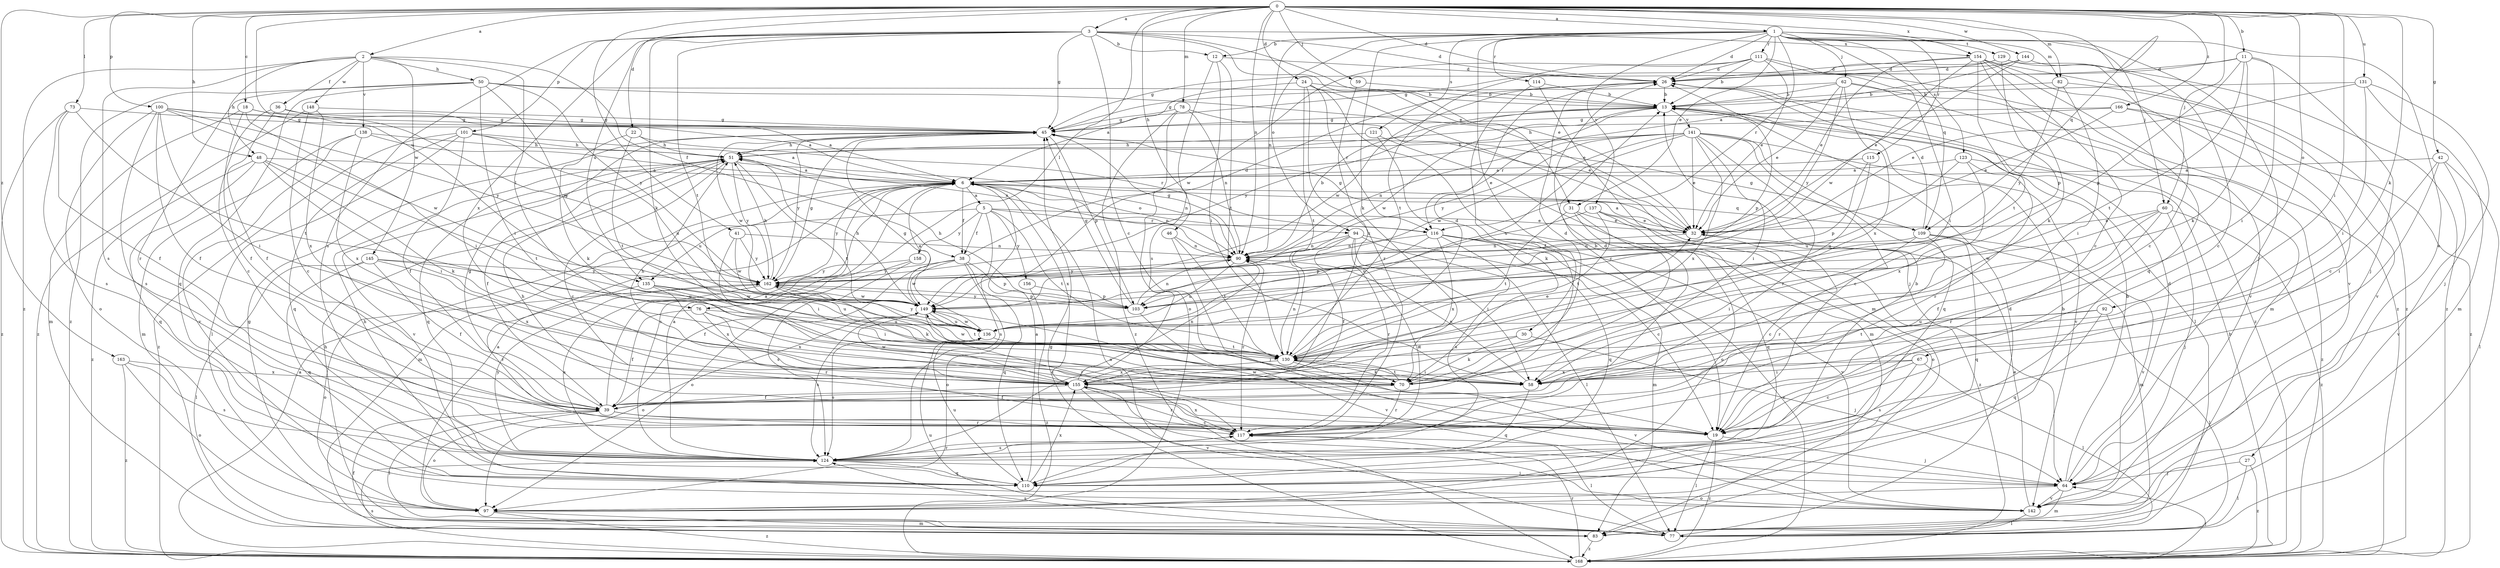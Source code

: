 strict digraph  {
0;
1;
2;
3;
5;
6;
11;
12;
13;
18;
19;
22;
24;
26;
27;
30;
31;
32;
36;
38;
39;
41;
42;
45;
46;
48;
50;
51;
58;
59;
60;
62;
64;
67;
70;
73;
76;
77;
78;
82;
83;
90;
92;
94;
97;
100;
101;
103;
109;
110;
111;
114;
115;
116;
117;
121;
123;
124;
129;
130;
131;
135;
136;
137;
138;
141;
142;
144;
145;
148;
149;
154;
155;
156;
158;
162;
163;
166;
168;
0 -> 1  [label=a];
0 -> 2  [label=a];
0 -> 3  [label=a];
0 -> 11  [label=b];
0 -> 18  [label=c];
0 -> 22  [label=d];
0 -> 24  [label=d];
0 -> 26  [label=d];
0 -> 41  [label=g];
0 -> 42  [label=g];
0 -> 46  [label=h];
0 -> 48  [label=h];
0 -> 58  [label=i];
0 -> 59  [label=j];
0 -> 60  [label=j];
0 -> 67  [label=k];
0 -> 73  [label=l];
0 -> 76  [label=l];
0 -> 78  [label=m];
0 -> 82  [label=m];
0 -> 90  [label=n];
0 -> 92  [label=o];
0 -> 100  [label=p];
0 -> 109  [label=q];
0 -> 131  [label=u];
0 -> 135  [label=u];
0 -> 144  [label=w];
0 -> 154  [label=x];
0 -> 163  [label=z];
0 -> 166  [label=z];
1 -> 12  [label=b];
1 -> 26  [label=d];
1 -> 27  [label=e];
1 -> 30  [label=e];
1 -> 31  [label=e];
1 -> 60  [label=j];
1 -> 62  [label=j];
1 -> 64  [label=j];
1 -> 70  [label=k];
1 -> 82  [label=m];
1 -> 90  [label=n];
1 -> 94  [label=o];
1 -> 109  [label=q];
1 -> 111  [label=r];
1 -> 114  [label=r];
1 -> 115  [label=r];
1 -> 116  [label=r];
1 -> 121  [label=s];
1 -> 123  [label=s];
1 -> 129  [label=t];
1 -> 137  [label=v];
2 -> 36  [label=f];
2 -> 38  [label=f];
2 -> 48  [label=h];
2 -> 50  [label=h];
2 -> 76  [label=l];
2 -> 124  [label=s];
2 -> 138  [label=v];
2 -> 145  [label=w];
2 -> 148  [label=w];
2 -> 168  [label=z];
3 -> 12  [label=b];
3 -> 19  [label=c];
3 -> 26  [label=d];
3 -> 31  [label=e];
3 -> 32  [label=e];
3 -> 45  [label=g];
3 -> 70  [label=k];
3 -> 101  [label=p];
3 -> 124  [label=s];
3 -> 130  [label=t];
3 -> 135  [label=u];
3 -> 154  [label=x];
3 -> 155  [label=x];
5 -> 32  [label=e];
5 -> 38  [label=f];
5 -> 116  [label=r];
5 -> 124  [label=s];
5 -> 130  [label=t];
5 -> 135  [label=u];
5 -> 156  [label=y];
5 -> 158  [label=y];
6 -> 5  [label=a];
6 -> 38  [label=f];
6 -> 83  [label=m];
6 -> 90  [label=n];
6 -> 94  [label=o];
6 -> 109  [label=q];
6 -> 124  [label=s];
6 -> 155  [label=x];
6 -> 162  [label=y];
11 -> 26  [label=d];
11 -> 45  [label=g];
11 -> 58  [label=i];
11 -> 64  [label=j];
11 -> 70  [label=k];
11 -> 103  [label=p];
11 -> 130  [label=t];
12 -> 26  [label=d];
12 -> 58  [label=i];
12 -> 124  [label=s];
12 -> 130  [label=t];
13 -> 45  [label=g];
13 -> 77  [label=l];
13 -> 103  [label=p];
13 -> 116  [label=r];
13 -> 141  [label=v];
13 -> 149  [label=w];
13 -> 162  [label=y];
18 -> 6  [label=a];
18 -> 39  [label=f];
18 -> 45  [label=g];
18 -> 58  [label=i];
18 -> 83  [label=m];
19 -> 51  [label=h];
19 -> 64  [label=j];
19 -> 77  [label=l];
19 -> 149  [label=w];
19 -> 168  [label=z];
22 -> 51  [label=h];
22 -> 70  [label=k];
22 -> 116  [label=r];
22 -> 130  [label=t];
24 -> 6  [label=a];
24 -> 13  [label=b];
24 -> 19  [label=c];
24 -> 64  [label=j];
24 -> 116  [label=r];
24 -> 117  [label=r];
24 -> 130  [label=t];
26 -> 13  [label=b];
26 -> 149  [label=w];
26 -> 168  [label=z];
27 -> 64  [label=j];
27 -> 77  [label=l];
27 -> 168  [label=z];
30 -> 64  [label=j];
30 -> 70  [label=k];
30 -> 130  [label=t];
31 -> 32  [label=e];
31 -> 97  [label=o];
31 -> 110  [label=q];
31 -> 130  [label=t];
32 -> 6  [label=a];
32 -> 19  [label=c];
32 -> 45  [label=g];
32 -> 90  [label=n];
36 -> 19  [label=c];
36 -> 39  [label=f];
36 -> 45  [label=g];
36 -> 162  [label=y];
38 -> 26  [label=d];
38 -> 39  [label=f];
38 -> 97  [label=o];
38 -> 103  [label=p];
38 -> 110  [label=q];
38 -> 149  [label=w];
38 -> 162  [label=y];
39 -> 6  [label=a];
39 -> 19  [label=c];
39 -> 26  [label=d];
39 -> 45  [label=g];
39 -> 77  [label=l];
39 -> 97  [label=o];
39 -> 117  [label=r];
41 -> 58  [label=i];
41 -> 90  [label=n];
41 -> 149  [label=w];
41 -> 162  [label=y];
42 -> 6  [label=a];
42 -> 19  [label=c];
42 -> 58  [label=i];
42 -> 77  [label=l];
42 -> 142  [label=v];
45 -> 51  [label=h];
45 -> 103  [label=p];
45 -> 149  [label=w];
45 -> 162  [label=y];
46 -> 64  [label=j];
46 -> 90  [label=n];
46 -> 130  [label=t];
48 -> 6  [label=a];
48 -> 58  [label=i];
48 -> 70  [label=k];
48 -> 110  [label=q];
48 -> 130  [label=t];
48 -> 168  [label=z];
50 -> 13  [label=b];
50 -> 32  [label=e];
50 -> 58  [label=i];
50 -> 110  [label=q];
50 -> 117  [label=r];
50 -> 149  [label=w];
50 -> 162  [label=y];
50 -> 168  [label=z];
51 -> 6  [label=a];
51 -> 19  [label=c];
51 -> 39  [label=f];
51 -> 90  [label=n];
51 -> 110  [label=q];
51 -> 130  [label=t];
51 -> 142  [label=v];
51 -> 162  [label=y];
58 -> 90  [label=n];
58 -> 110  [label=q];
59 -> 13  [label=b];
59 -> 155  [label=x];
60 -> 32  [label=e];
60 -> 39  [label=f];
60 -> 64  [label=j];
60 -> 117  [label=r];
60 -> 149  [label=w];
60 -> 168  [label=z];
62 -> 13  [label=b];
62 -> 32  [label=e];
62 -> 45  [label=g];
62 -> 83  [label=m];
62 -> 142  [label=v];
62 -> 155  [label=x];
62 -> 162  [label=y];
64 -> 13  [label=b];
64 -> 26  [label=d];
64 -> 83  [label=m];
64 -> 97  [label=o];
64 -> 142  [label=v];
67 -> 19  [label=c];
67 -> 58  [label=i];
67 -> 77  [label=l];
67 -> 124  [label=s];
67 -> 155  [label=x];
70 -> 13  [label=b];
70 -> 26  [label=d];
70 -> 39  [label=f];
70 -> 117  [label=r];
70 -> 130  [label=t];
73 -> 39  [label=f];
73 -> 45  [label=g];
73 -> 124  [label=s];
73 -> 130  [label=t];
73 -> 168  [label=z];
76 -> 19  [label=c];
76 -> 39  [label=f];
76 -> 117  [label=r];
76 -> 136  [label=u];
76 -> 155  [label=x];
77 -> 6  [label=a];
77 -> 26  [label=d];
77 -> 51  [label=h];
77 -> 136  [label=u];
78 -> 32  [label=e];
78 -> 45  [label=g];
78 -> 90  [label=n];
78 -> 97  [label=o];
78 -> 168  [label=z];
82 -> 13  [label=b];
82 -> 58  [label=i];
82 -> 142  [label=v];
82 -> 162  [label=y];
83 -> 39  [label=f];
83 -> 124  [label=s];
83 -> 168  [label=z];
90 -> 13  [label=b];
90 -> 45  [label=g];
90 -> 117  [label=r];
90 -> 136  [label=u];
90 -> 162  [label=y];
92 -> 77  [label=l];
92 -> 110  [label=q];
92 -> 130  [label=t];
92 -> 136  [label=u];
94 -> 19  [label=c];
94 -> 39  [label=f];
94 -> 58  [label=i];
94 -> 77  [label=l];
94 -> 90  [label=n];
94 -> 117  [label=r];
94 -> 124  [label=s];
97 -> 6  [label=a];
97 -> 13  [label=b];
97 -> 45  [label=g];
97 -> 83  [label=m];
97 -> 168  [label=z];
100 -> 6  [label=a];
100 -> 39  [label=f];
100 -> 45  [label=g];
100 -> 58  [label=i];
100 -> 97  [label=o];
100 -> 124  [label=s];
100 -> 149  [label=w];
100 -> 162  [label=y];
101 -> 6  [label=a];
101 -> 39  [label=f];
101 -> 51  [label=h];
101 -> 77  [label=l];
101 -> 110  [label=q];
101 -> 136  [label=u];
101 -> 168  [label=z];
103 -> 45  [label=g];
103 -> 51  [label=h];
103 -> 90  [label=n];
103 -> 142  [label=v];
103 -> 162  [label=y];
109 -> 26  [label=d];
109 -> 45  [label=g];
109 -> 58  [label=i];
109 -> 83  [label=m];
109 -> 90  [label=n];
109 -> 110  [label=q];
109 -> 117  [label=r];
109 -> 142  [label=v];
110 -> 6  [label=a];
110 -> 51  [label=h];
110 -> 136  [label=u];
110 -> 155  [label=x];
111 -> 13  [label=b];
111 -> 26  [label=d];
111 -> 32  [label=e];
111 -> 58  [label=i];
111 -> 130  [label=t];
111 -> 149  [label=w];
111 -> 168  [label=z];
114 -> 13  [label=b];
114 -> 39  [label=f];
114 -> 83  [label=m];
115 -> 6  [label=a];
115 -> 103  [label=p];
115 -> 136  [label=u];
116 -> 83  [label=m];
116 -> 90  [label=n];
116 -> 103  [label=p];
116 -> 110  [label=q];
116 -> 124  [label=s];
116 -> 142  [label=v];
116 -> 155  [label=x];
116 -> 168  [label=z];
117 -> 77  [label=l];
117 -> 124  [label=s];
117 -> 155  [label=x];
121 -> 51  [label=h];
121 -> 70  [label=k];
121 -> 83  [label=m];
123 -> 6  [label=a];
123 -> 117  [label=r];
123 -> 136  [label=u];
123 -> 155  [label=x];
123 -> 168  [label=z];
124 -> 6  [label=a];
124 -> 13  [label=b];
124 -> 64  [label=j];
124 -> 110  [label=q];
124 -> 117  [label=r];
124 -> 162  [label=y];
129 -> 19  [label=c];
129 -> 26  [label=d];
129 -> 45  [label=g];
129 -> 103  [label=p];
129 -> 168  [label=z];
130 -> 26  [label=d];
130 -> 32  [label=e];
130 -> 58  [label=i];
130 -> 70  [label=k];
130 -> 90  [label=n];
130 -> 142  [label=v];
130 -> 149  [label=w];
130 -> 155  [label=x];
131 -> 13  [label=b];
131 -> 32  [label=e];
131 -> 58  [label=i];
131 -> 64  [label=j];
131 -> 83  [label=m];
135 -> 58  [label=i];
135 -> 117  [label=r];
135 -> 136  [label=u];
135 -> 149  [label=w];
135 -> 155  [label=x];
136 -> 45  [label=g];
136 -> 124  [label=s];
136 -> 130  [label=t];
136 -> 149  [label=w];
136 -> 162  [label=y];
137 -> 32  [label=e];
137 -> 97  [label=o];
137 -> 130  [label=t];
137 -> 136  [label=u];
137 -> 168  [label=z];
138 -> 51  [label=h];
138 -> 83  [label=m];
138 -> 90  [label=n];
138 -> 142  [label=v];
138 -> 155  [label=x];
141 -> 19  [label=c];
141 -> 32  [label=e];
141 -> 51  [label=h];
141 -> 58  [label=i];
141 -> 90  [label=n];
141 -> 110  [label=q];
141 -> 117  [label=r];
141 -> 136  [label=u];
141 -> 142  [label=v];
141 -> 149  [label=w];
141 -> 155  [label=x];
141 -> 162  [label=y];
142 -> 32  [label=e];
142 -> 77  [label=l];
144 -> 6  [label=a];
144 -> 19  [label=c];
144 -> 26  [label=d];
144 -> 32  [label=e];
145 -> 39  [label=f];
145 -> 77  [label=l];
145 -> 110  [label=q];
145 -> 136  [label=u];
145 -> 155  [label=x];
145 -> 162  [label=y];
148 -> 19  [label=c];
148 -> 45  [label=g];
148 -> 155  [label=x];
148 -> 168  [label=z];
149 -> 6  [label=a];
149 -> 51  [label=h];
149 -> 97  [label=o];
149 -> 117  [label=r];
149 -> 124  [label=s];
149 -> 130  [label=t];
149 -> 136  [label=u];
154 -> 19  [label=c];
154 -> 26  [label=d];
154 -> 32  [label=e];
154 -> 70  [label=k];
154 -> 110  [label=q];
154 -> 130  [label=t];
154 -> 142  [label=v];
154 -> 149  [label=w];
154 -> 168  [label=z];
155 -> 39  [label=f];
155 -> 51  [label=h];
155 -> 64  [label=j];
155 -> 90  [label=n];
155 -> 117  [label=r];
155 -> 142  [label=v];
155 -> 149  [label=w];
156 -> 103  [label=p];
156 -> 168  [label=z];
158 -> 97  [label=o];
158 -> 124  [label=s];
158 -> 162  [label=y];
162 -> 45  [label=g];
162 -> 51  [label=h];
162 -> 70  [label=k];
162 -> 97  [label=o];
162 -> 103  [label=p];
162 -> 124  [label=s];
162 -> 149  [label=w];
163 -> 97  [label=o];
163 -> 124  [label=s];
163 -> 155  [label=x];
163 -> 168  [label=z];
166 -> 19  [label=c];
166 -> 32  [label=e];
166 -> 45  [label=g];
166 -> 51  [label=h];
166 -> 168  [label=z];
168 -> 6  [label=a];
168 -> 13  [label=b];
168 -> 45  [label=g];
168 -> 64  [label=j];
168 -> 117  [label=r];
168 -> 124  [label=s];
}
